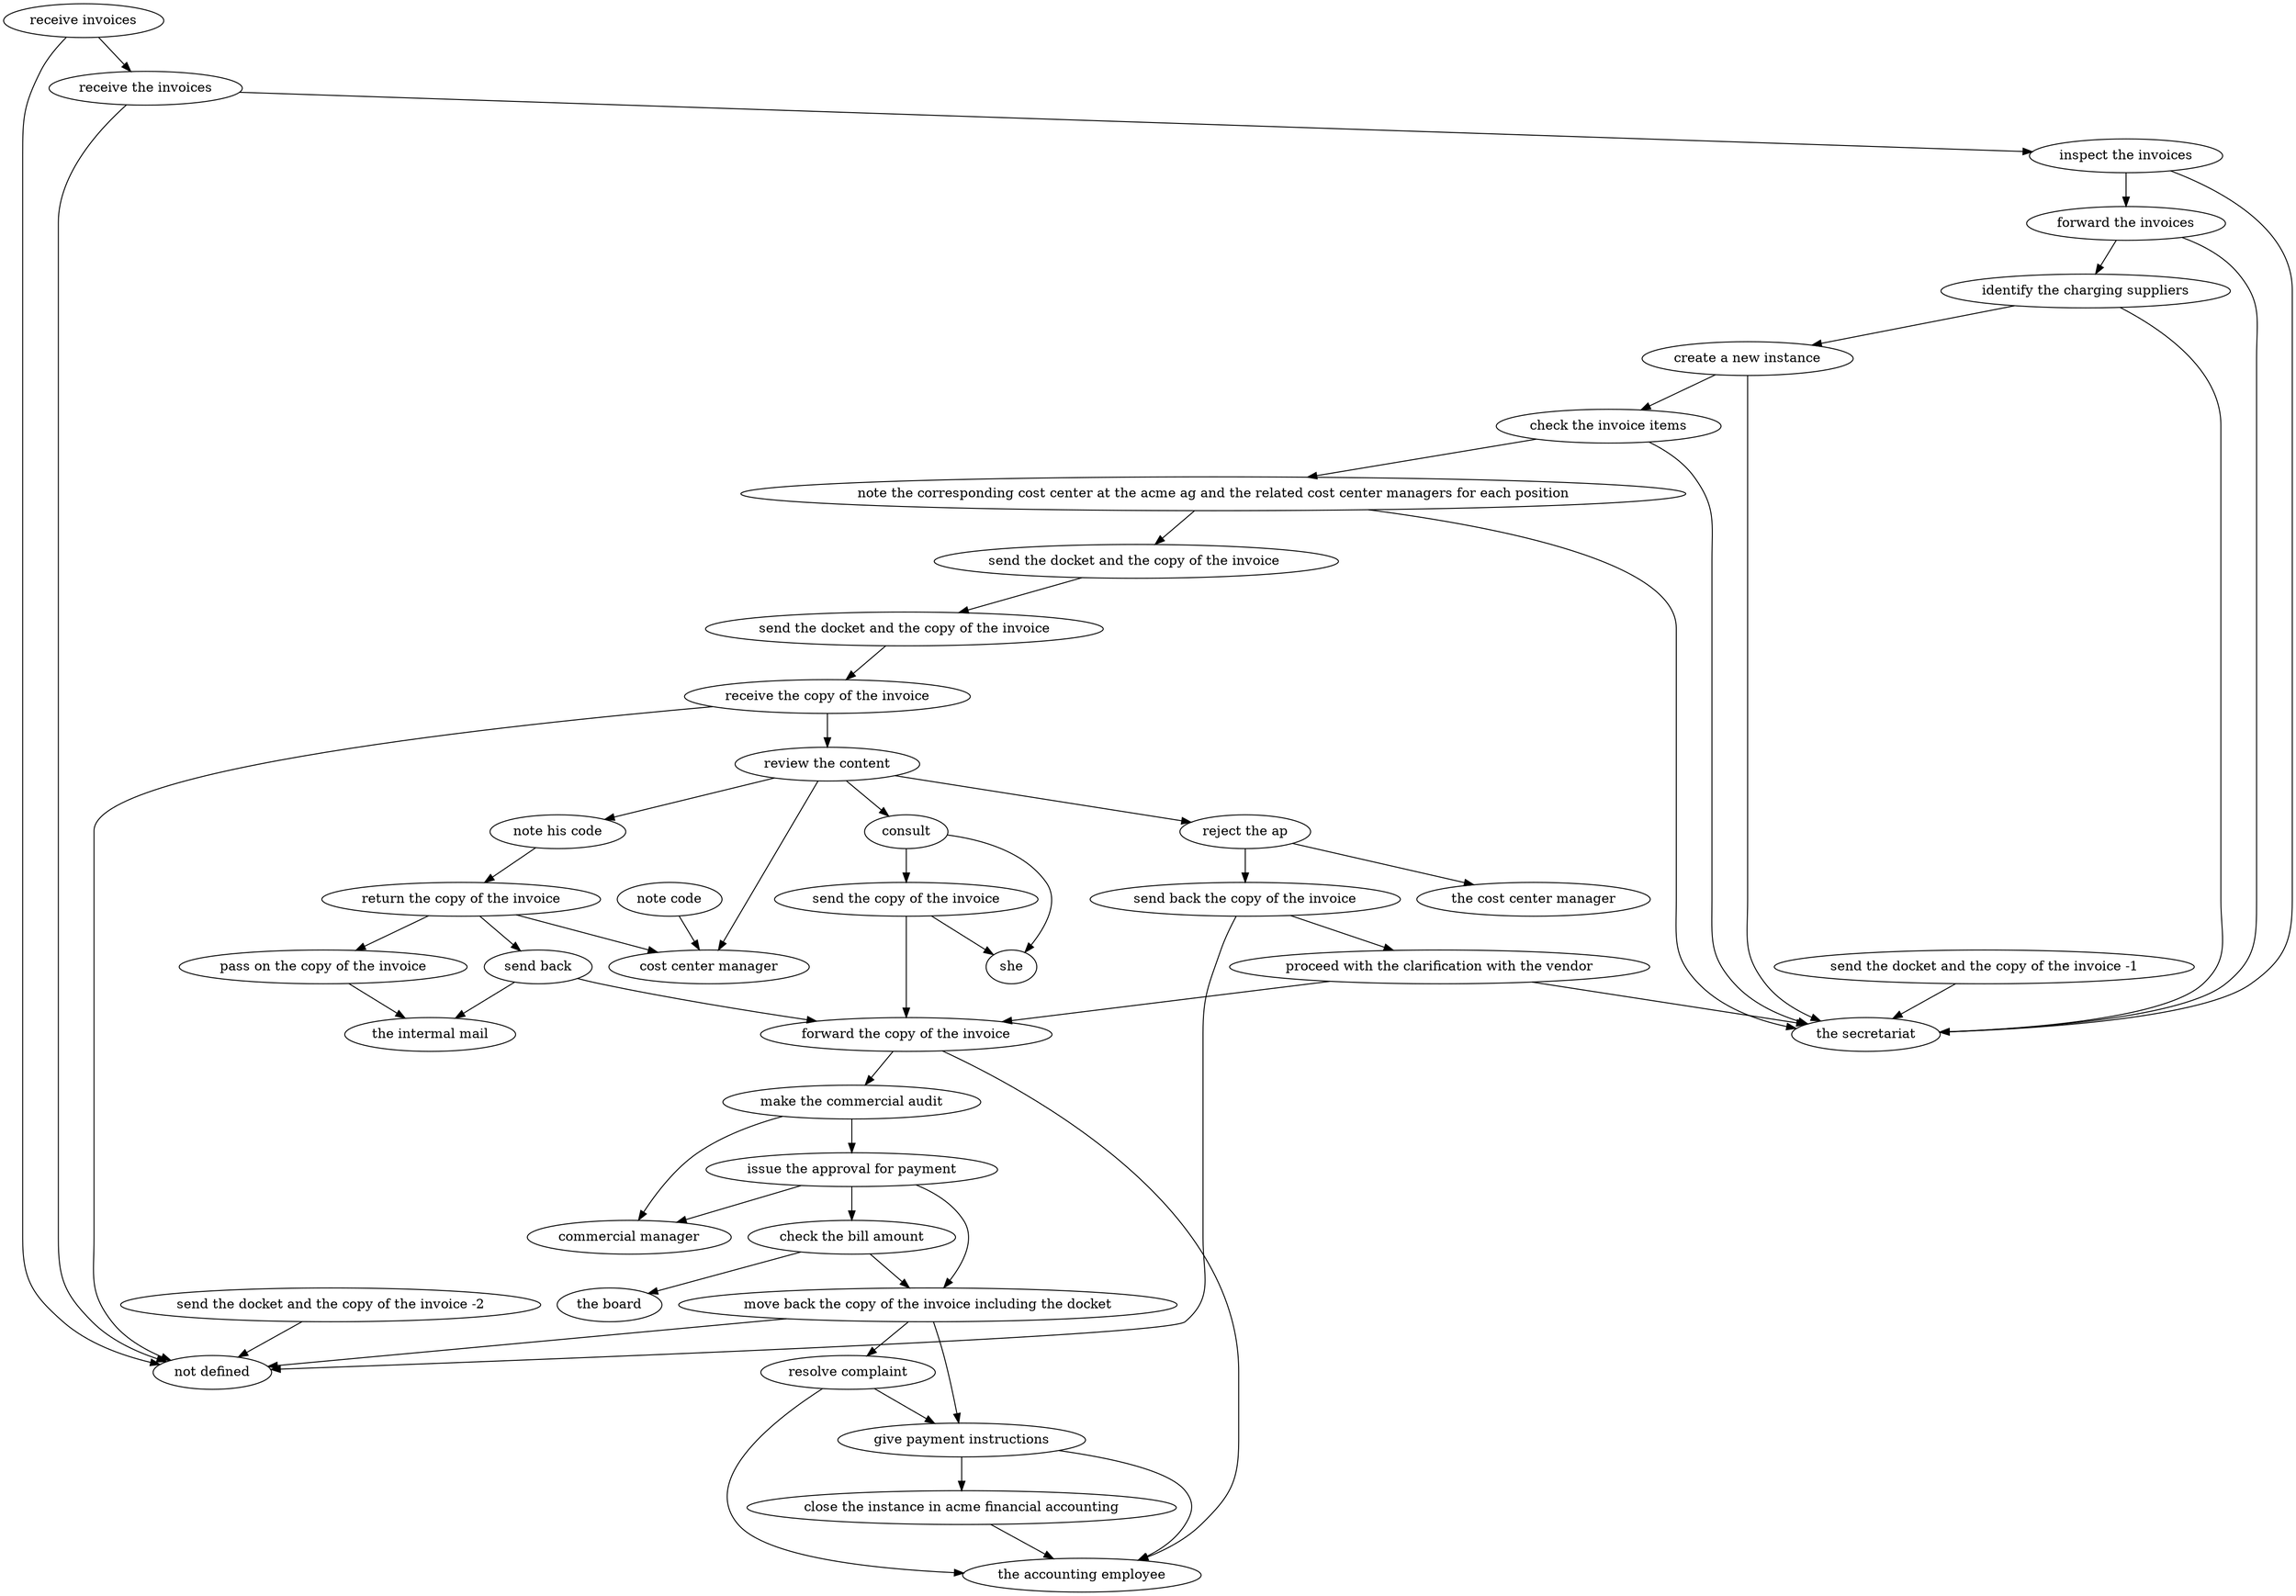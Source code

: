 strict digraph "doc-6.1" {
	graph [name="doc-6.1"];
	"receive invoices"	[attrs="{'type': 'Activity', 'label': 'receive invoices'}"];
	"receive the invoices"	[attrs="{'type': 'Activity', 'label': 'receive the invoices'}"];
	"receive invoices" -> "receive the invoices"	[attrs="{'type': 'flow', 'label': 'flow'}"];
	"not defined"	[attrs="{'type': 'Actor', 'label': 'not defined'}"];
	"receive invoices" -> "not defined"	[attrs="{'type': 'actor performer', 'label': 'actor performer'}"];
	"inspect the invoices"	[attrs="{'type': 'Activity', 'label': 'inspect the invoices'}"];
	"receive the invoices" -> "inspect the invoices"	[attrs="{'type': 'flow', 'label': 'flow'}"];
	"receive the invoices" -> "not defined"	[attrs="{'type': 'actor performer', 'label': 'actor performer'}"];
	"forward the invoices"	[attrs="{'type': 'Activity', 'label': 'forward the invoices'}"];
	"identify the charging suppliers"	[attrs="{'type': 'Activity', 'label': 'identify the charging suppliers'}"];
	"forward the invoices" -> "identify the charging suppliers"	[attrs="{'type': 'flow', 'label': 'flow'}"];
	"the secretariat"	[attrs="{'type': 'Actor', 'label': 'the secretariat'}"];
	"forward the invoices" -> "the secretariat"	[attrs="{'type': 'actor performer', 'label': 'actor performer'}"];
	"inspect the invoices" -> "forward the invoices"	[attrs="{'type': 'flow', 'label': 'flow'}"];
	"inspect the invoices" -> "the secretariat"	[attrs="{'type': 'actor performer', 'label': 'actor performer'}"];
	"create a new instance"	[attrs="{'type': 'Activity', 'label': 'create a new instance'}"];
	"identify the charging suppliers" -> "create a new instance"	[attrs="{'type': 'flow', 'label': 'flow'}"];
	"identify the charging suppliers" -> "the secretariat"	[attrs="{'type': 'actor performer', 'label': 'actor performer'}"];
	"check the invoice items"	[attrs="{'type': 'Activity', 'label': 'check the invoice items'}"];
	"create a new instance" -> "check the invoice items"	[attrs="{'type': 'flow', 'label': 'flow'}"];
	"create a new instance" -> "the secretariat"	[attrs="{'type': 'actor performer', 'label': 'actor performer'}"];
	"note the corresponding cost center at the acme ag and the related cost center managers for each position"	[attrs="{'type': 'Activity', 'label': 'note the corresponding cost center at the acme ag and the related cost center managers for each position'}"];
	"check the invoice items" -> "note the corresponding cost center at the acme ag and the related cost center managers for each position"	[attrs="{'type': 'flow', 'label': 'flow'}"];
	"check the invoice items" -> "the secretariat"	[attrs="{'type': 'actor performer', 'label': 'actor performer'}"];
	"note the corresponding cost center at the acme ag and the related cost center managers for each position" -> "the secretariat"	[attrs="{'type': 'actor performer', 'label': 'actor performer'}"];
	"send the docket and the copy of the invoice "	[attrs="{'type': 'Activity', 'label': 'send the docket and the copy of the invoice '}"];
	"note the corresponding cost center at the acme ag and the related cost center managers for each position" -> "send the docket and the copy of the invoice "	[attrs="{'type': 'flow', 'label': 'flow'}"];
	"send the docket and the copy of the invoice"	[attrs="{'type': 'Activity', 'label': 'send the docket and the copy of the invoice'}"];
	"receive the copy of the invoice"	[attrs="{'type': 'Activity', 'label': 'receive the copy of the invoice'}"];
	"send the docket and the copy of the invoice" -> "receive the copy of the invoice"	[attrs="{'type': 'flow', 'label': 'flow'}"];
	"review the content"	[attrs="{'type': 'Activity', 'label': 'review the content'}"];
	"note his code"	[attrs="{'type': 'Activity', 'label': 'note his code'}"];
	"review the content" -> "note his code"	[attrs="{'type': 'flow', 'label': 'flow'}"];
	"reject the ap"	[attrs="{'type': 'Activity', 'label': 'reject the ap'}"];
	"review the content" -> "reject the ap"	[attrs="{'type': 'flow', 'label': 'flow'}"];
	consult	[attrs="{'type': 'Activity', 'label': 'consult'}"];
	"review the content" -> consult	[attrs="{'type': 'flow', 'label': 'flow'}"];
	"cost center manager"	[attrs="{'type': 'Actor', 'label': 'cost center manager'}"];
	"review the content" -> "cost center manager"	[attrs="{'type': 'actor performer', 'label': 'actor performer'}"];
	"receive the copy of the invoice" -> "review the content"	[attrs="{'type': 'flow', 'label': 'flow'}"];
	"receive the copy of the invoice" -> "not defined"	[attrs="{'type': 'actor performer', 'label': 'actor performer'}"];
	"return the copy of the invoice"	[attrs="{'type': 'Activity', 'label': 'return the copy of the invoice'}"];
	"note his code" -> "return the copy of the invoice"	[attrs="{'type': 'flow', 'label': 'flow'}"];
	"pass on the copy of the invoice"	[attrs="{'type': 'Activity', 'label': 'pass on the copy of the invoice'}"];
	"return the copy of the invoice" -> "pass on the copy of the invoice"	[attrs="{'type': 'flow', 'label': 'flow'}"];
	"send back"	[attrs="{'type': 'Activity', 'label': 'send back'}"];
	"return the copy of the invoice" -> "send back"	[attrs="{'type': 'flow', 'label': 'flow'}"];
	"return the copy of the invoice" -> "cost center manager"	[attrs="{'type': 'actor performer', 'label': 'actor performer'}"];
	"the intermal mail"	[attrs="{'type': 'Actor', 'label': 'the intermal mail'}"];
	"pass on the copy of the invoice" -> "the intermal mail"	[attrs="{'type': 'actor performer', 'label': 'actor performer'}"];
	"forward the copy of the invoice"	[attrs="{'type': 'Activity', 'label': 'forward the copy of the invoice'}"];
	"send back" -> "forward the copy of the invoice"	[attrs="{'type': 'flow', 'label': 'flow'}"];
	"send back" -> "the intermal mail"	[attrs="{'type': 'actor performer', 'label': 'actor performer'}"];
	"send back the copy of the invoice"	[attrs="{'type': 'Activity', 'label': 'send back the copy of the invoice'}"];
	"reject the ap" -> "send back the copy of the invoice"	[attrs="{'type': 'flow', 'label': 'flow'}"];
	"the cost center manager"	[attrs="{'type': 'Actor', 'label': 'the cost center manager'}"];
	"reject the ap" -> "the cost center manager"	[attrs="{'type': 'actor performer', 'label': 'actor performer'}"];
	"proceed with the clarification with the vendor"	[attrs="{'type': 'Activity', 'label': 'proceed with the clarification with the vendor'}"];
	"send back the copy of the invoice" -> "proceed with the clarification with the vendor"	[attrs="{'type': 'flow', 'label': 'flow'}"];
	"send back the copy of the invoice" -> "not defined"	[attrs="{'type': 'actor performer', 'label': 'actor performer'}"];
	"proceed with the clarification with the vendor" -> "forward the copy of the invoice"	[attrs="{'type': 'flow', 'label': 'flow'}"];
	"proceed with the clarification with the vendor" -> "the secretariat"	[attrs="{'type': 'actor performer', 'label': 'actor performer'}"];
	"send the copy of the invoice"	[attrs="{'type': 'Activity', 'label': 'send the copy of the invoice'}"];
	consult -> "send the copy of the invoice"	[attrs="{'type': 'flow', 'label': 'flow'}"];
	she	[attrs="{'type': 'Actor', 'label': 'she'}"];
	consult -> she	[attrs="{'type': 'actor performer', 'label': 'actor performer'}"];
	"send the copy of the invoice" -> "forward the copy of the invoice"	[attrs="{'type': 'flow', 'label': 'flow'}"];
	"send the copy of the invoice" -> she	[attrs="{'type': 'actor performer', 'label': 'actor performer'}"];
	"make the commercial audit"	[attrs="{'type': 'Activity', 'label': 'make the commercial audit'}"];
	"forward the copy of the invoice" -> "make the commercial audit"	[attrs="{'type': 'flow', 'label': 'flow'}"];
	"the accounting employee"	[attrs="{'type': 'Actor', 'label': 'the accounting employee'}"];
	"forward the copy of the invoice" -> "the accounting employee"	[attrs="{'type': 'actor performer', 'label': 'actor performer'}"];
	"issue the approval for payment"	[attrs="{'type': 'Activity', 'label': 'issue the approval for payment'}"];
	"make the commercial audit" -> "issue the approval for payment"	[attrs="{'type': 'flow', 'label': 'flow'}"];
	"commercial manager"	[attrs="{'type': 'Actor', 'label': 'commercial manager'}"];
	"make the commercial audit" -> "commercial manager"	[attrs="{'type': 'actor performer', 'label': 'actor performer'}"];
	"check the bill amount"	[attrs="{'type': 'Activity', 'label': 'check the bill amount'}"];
	"issue the approval for payment" -> "check the bill amount"	[attrs="{'type': 'flow', 'label': 'flow'}"];
	"move back the copy of the invoice including the docket"	[attrs="{'type': 'Activity', 'label': 'move back the copy of the invoice including the docket'}"];
	"issue the approval for payment" -> "move back the copy of the invoice including the docket"	[attrs="{'type': 'flow', 'label': 'flow'}"];
	"issue the approval for payment" -> "commercial manager"	[attrs="{'type': 'actor performer', 'label': 'actor performer'}"];
	"check the bill amount" -> "move back the copy of the invoice including the docket"	[attrs="{'type': 'flow', 'label': 'flow'}"];
	"the board"	[attrs="{'type': 'Actor', 'label': 'the board'}"];
	"check the bill amount" -> "the board"	[attrs="{'type': 'actor performer', 'label': 'actor performer'}"];
	"resolve complaint"	[attrs="{'type': 'Activity', 'label': 'resolve complaint'}"];
	"move back the copy of the invoice including the docket" -> "resolve complaint"	[attrs="{'type': 'flow', 'label': 'flow'}"];
	"give payment instructions"	[attrs="{'type': 'Activity', 'label': 'give payment instructions'}"];
	"move back the copy of the invoice including the docket" -> "give payment instructions"	[attrs="{'type': 'flow', 'label': 'flow'}"];
	"move back the copy of the invoice including the docket" -> "not defined"	[attrs="{'type': 'actor performer', 'label': 'actor performer'}"];
	"resolve complaint" -> "give payment instructions"	[attrs="{'type': 'flow', 'label': 'flow'}"];
	"resolve complaint" -> "the accounting employee"	[attrs="{'type': 'actor performer', 'label': 'actor performer'}"];
	"close the instance in acme financial accounting"	[attrs="{'type': 'Activity', 'label': 'close the instance in acme financial accounting'}"];
	"give payment instructions" -> "close the instance in acme financial accounting"	[attrs="{'type': 'flow', 'label': 'flow'}"];
	"give payment instructions" -> "the accounting employee"	[attrs="{'type': 'actor performer', 'label': 'actor performer'}"];
	"close the instance in acme financial accounting" -> "the accounting employee"	[attrs="{'type': 'actor performer', 'label': 'actor performer'}"];
	"send the docket and the copy of the invoice -1"	[attrs="{'type': 'Activity', 'label': 'send the docket and the copy of the invoice -1'}"];
	"send the docket and the copy of the invoice -1" -> "the secretariat"	[attrs="{'type': 'actor performer', 'label': 'actor performer'}"];
	"send the docket and the copy of the invoice -2"	[attrs="{'type': 'Activity', 'label': 'send the docket and the copy of the invoice -2'}"];
	"send the docket and the copy of the invoice -2" -> "not defined"	[attrs="{'type': 'actor performer', 'label': 'actor performer'}"];
	"note code"	[attrs="{'type': 'Activity', 'label': 'note code'}"];
	"note code" -> "cost center manager"	[attrs="{'type': 'actor performer', 'label': 'actor performer'}"];
	"send the docket and the copy of the invoice " -> "send the docket and the copy of the invoice"	[attrs="{'type': 'flow', 'label': 'flow'}"];
}
